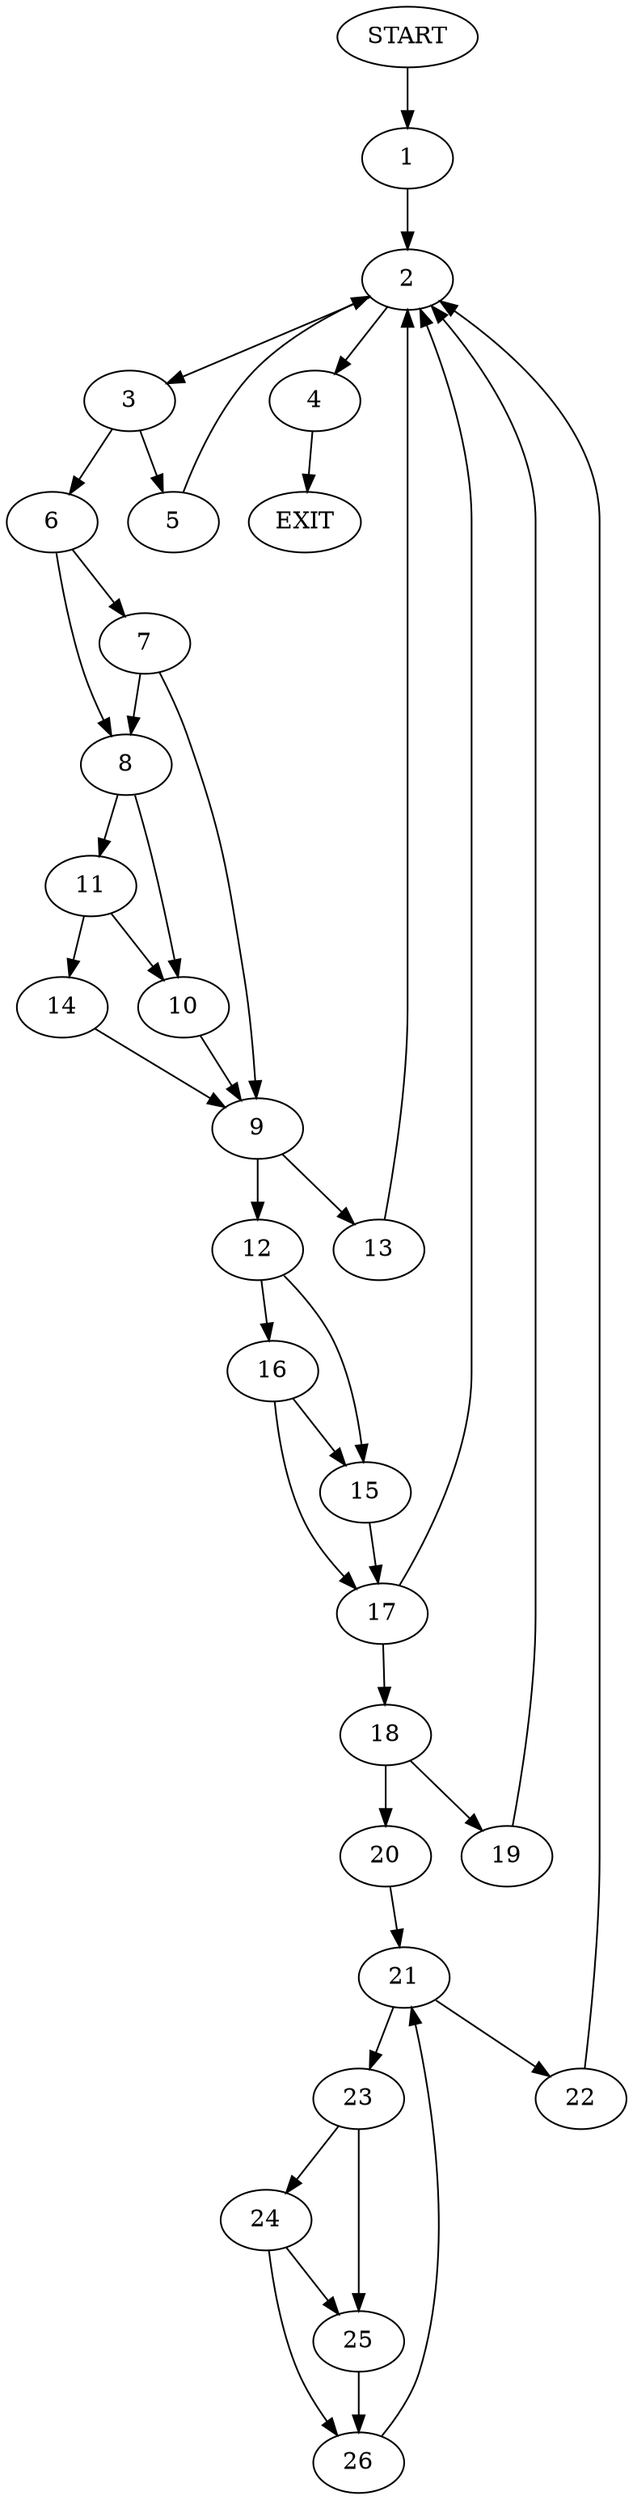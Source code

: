 digraph {
0 [label="START"]
27 [label="EXIT"]
0 -> 1
1 -> 2
2 -> 3
2 -> 4
4 -> 27
3 -> 5
3 -> 6
5 -> 2
6 -> 7
6 -> 8
7 -> 9
7 -> 8
8 -> 10
8 -> 11
9 -> 12
9 -> 13
11 -> 14
11 -> 10
10 -> 9
14 -> 9
12 -> 15
12 -> 16
13 -> 2
16 -> 15
16 -> 17
15 -> 17
17 -> 18
17 -> 2
18 -> 19
18 -> 20
20 -> 21
19 -> 2
21 -> 22
21 -> 23
22 -> 2
23 -> 24
23 -> 25
24 -> 26
24 -> 25
25 -> 26
26 -> 21
}
